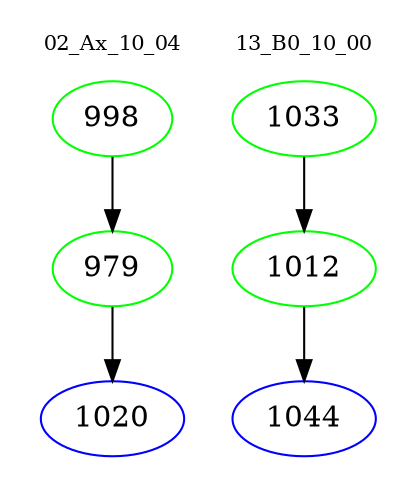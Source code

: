 digraph{
subgraph cluster_0 {
color = white
label = "02_Ax_10_04";
fontsize=10;
T0_998 [label="998", color="green"]
T0_998 -> T0_979 [color="black"]
T0_979 [label="979", color="green"]
T0_979 -> T0_1020 [color="black"]
T0_1020 [label="1020", color="blue"]
}
subgraph cluster_1 {
color = white
label = "13_B0_10_00";
fontsize=10;
T1_1033 [label="1033", color="green"]
T1_1033 -> T1_1012 [color="black"]
T1_1012 [label="1012", color="green"]
T1_1012 -> T1_1044 [color="black"]
T1_1044 [label="1044", color="blue"]
}
}
